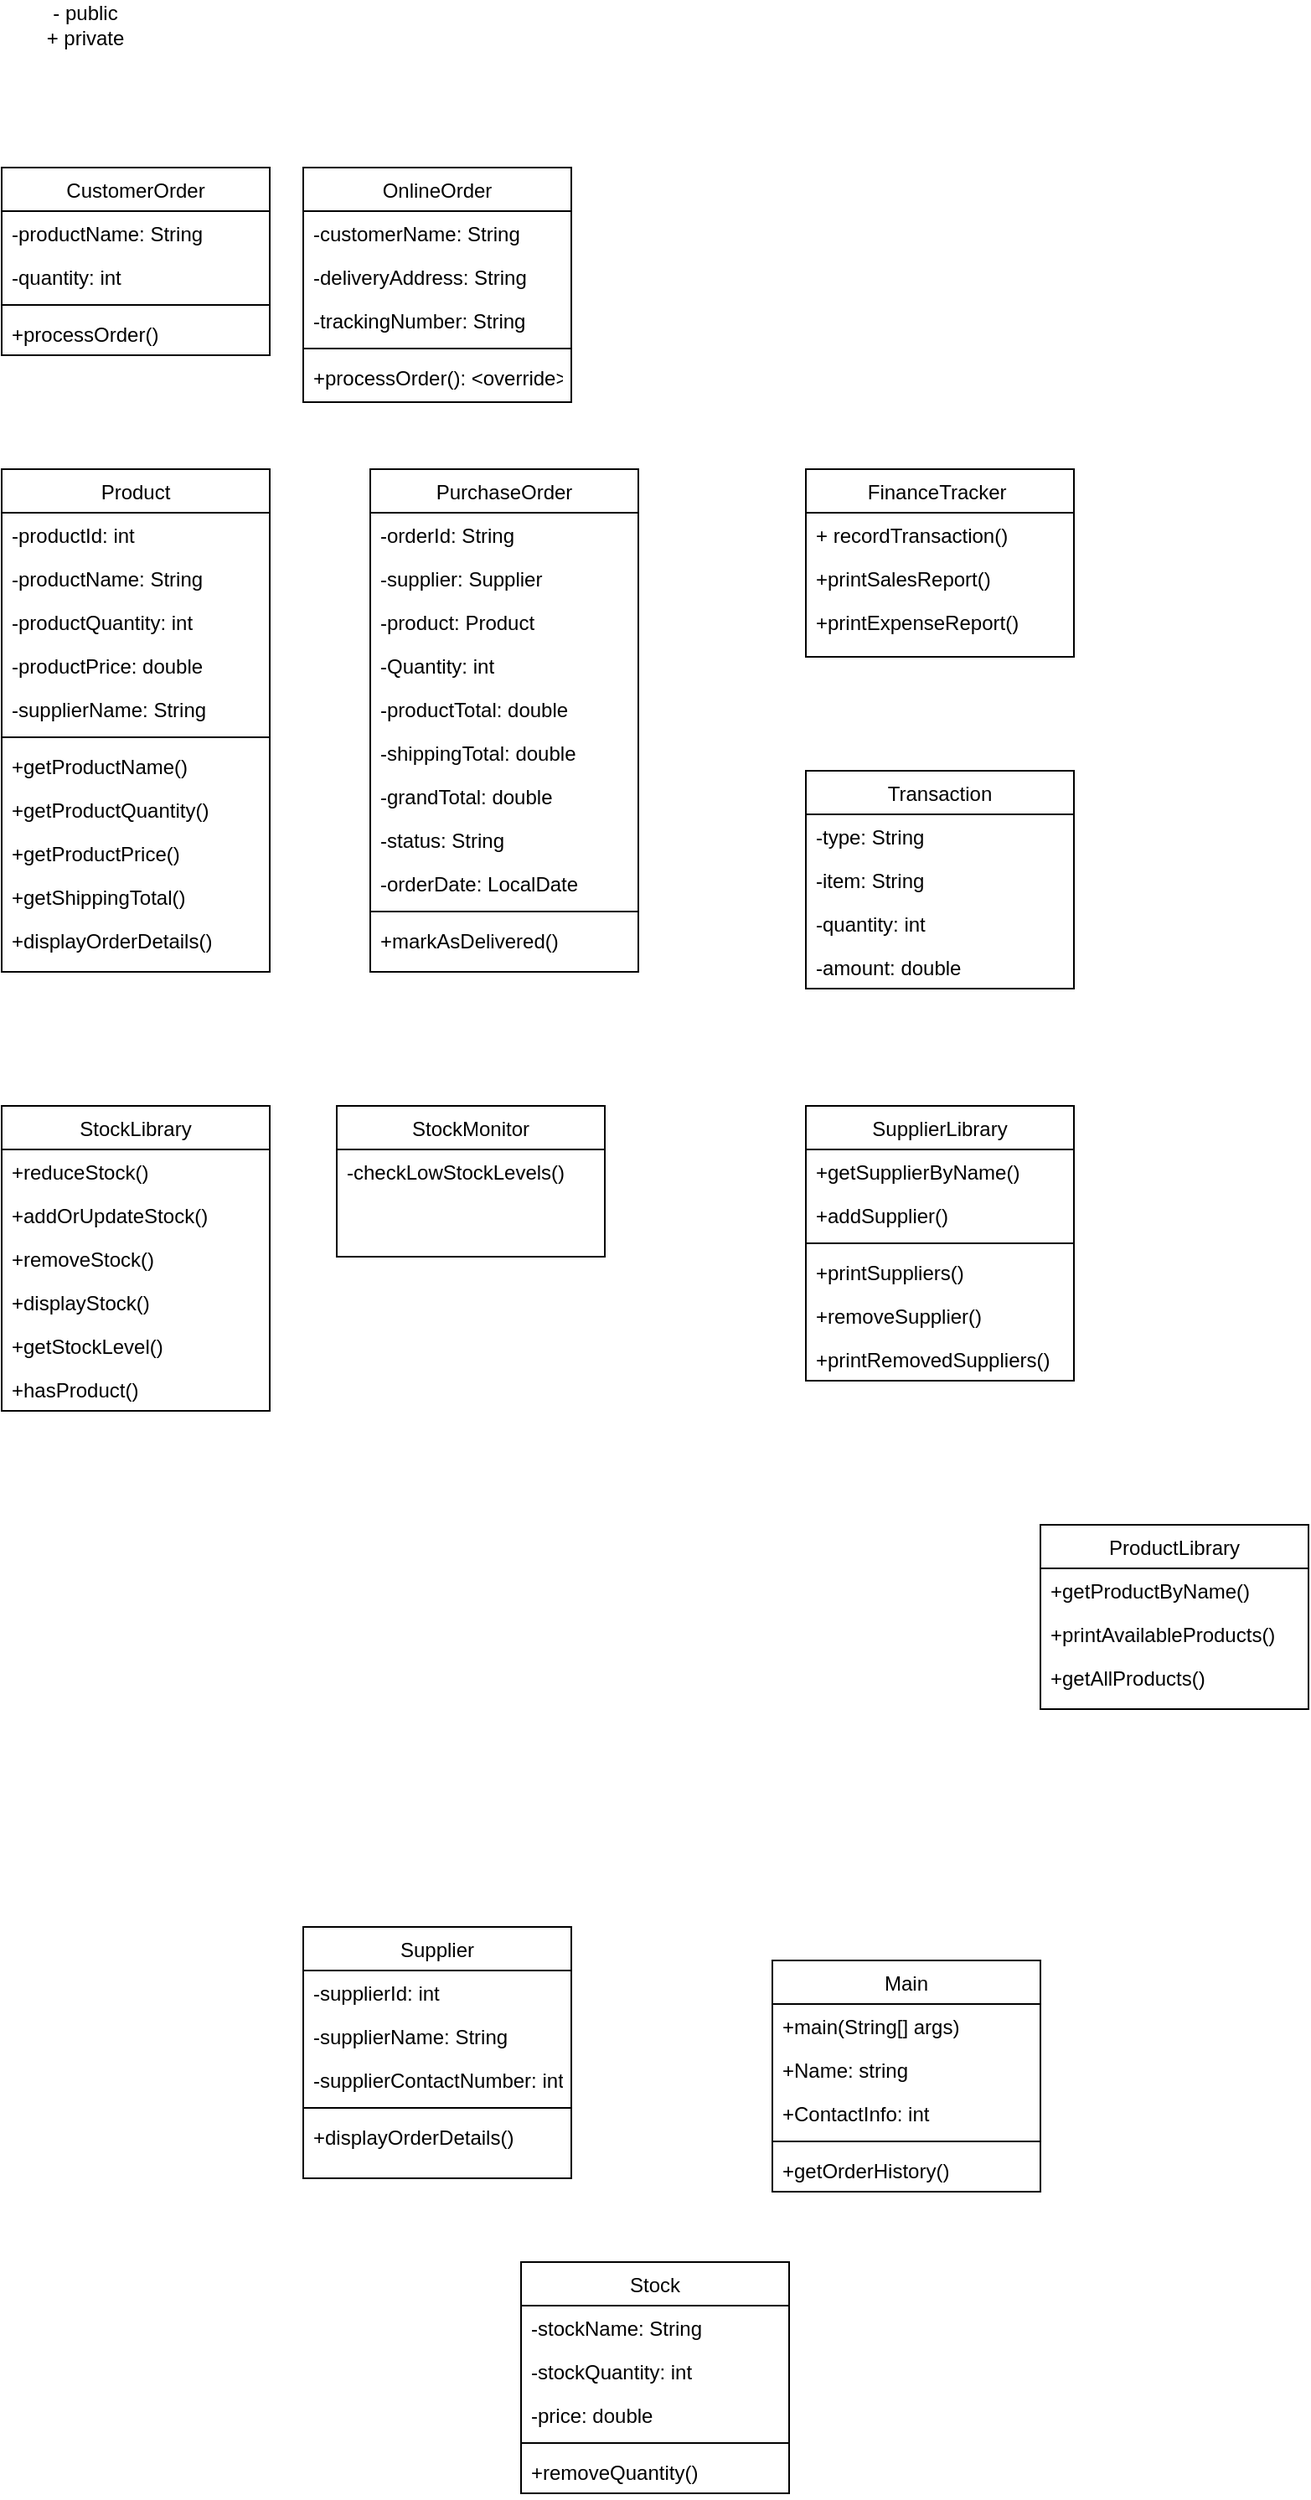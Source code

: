<mxfile version="27.0.6">
  <diagram id="C5RBs43oDa-KdzZeNtuy" name="Page-1">
    <mxGraphModel dx="630" dy="1897" grid="1" gridSize="10" guides="1" tooltips="1" connect="1" arrows="1" fold="1" page="1" pageScale="1" pageWidth="827" pageHeight="1169" math="0" shadow="0">
      <root>
        <mxCell id="WIyWlLk6GJQsqaUBKTNV-0" />
        <mxCell id="WIyWlLk6GJQsqaUBKTNV-1" parent="WIyWlLk6GJQsqaUBKTNV-0" />
        <mxCell id="zkfFHV4jXpPFQw0GAbJ--0" value="Product" style="swimlane;fontStyle=0;align=center;verticalAlign=top;childLayout=stackLayout;horizontal=1;startSize=26;horizontalStack=0;resizeParent=1;resizeLast=0;collapsible=1;marginBottom=0;rounded=0;shadow=0;strokeWidth=1;" parent="WIyWlLk6GJQsqaUBKTNV-1" vertex="1">
          <mxGeometry x="40" y="-540" width="160" height="300" as="geometry">
            <mxRectangle x="220" y="100" width="160" height="26" as="alternateBounds" />
          </mxGeometry>
        </mxCell>
        <mxCell id="zkfFHV4jXpPFQw0GAbJ--1" value="-productId: int" style="text;align=left;verticalAlign=top;spacingLeft=4;spacingRight=4;overflow=hidden;rotatable=0;points=[[0,0.5],[1,0.5]];portConstraint=eastwest;" parent="zkfFHV4jXpPFQw0GAbJ--0" vertex="1">
          <mxGeometry y="26" width="160" height="26" as="geometry" />
        </mxCell>
        <mxCell id="zkfFHV4jXpPFQw0GAbJ--2" value="-productName: String" style="text;align=left;verticalAlign=top;spacingLeft=4;spacingRight=4;overflow=hidden;rotatable=0;points=[[0,0.5],[1,0.5]];portConstraint=eastwest;rounded=0;shadow=0;html=0;" parent="zkfFHV4jXpPFQw0GAbJ--0" vertex="1">
          <mxGeometry y="52" width="160" height="26" as="geometry" />
        </mxCell>
        <mxCell id="CDXV2UiWiPqu5Bf_pPPX-0" value="-productQuantity: int&#xa;" style="text;align=left;verticalAlign=top;spacingLeft=4;spacingRight=4;overflow=hidden;rotatable=0;points=[[0,0.5],[1,0.5]];portConstraint=eastwest;rounded=0;shadow=0;html=0;" parent="zkfFHV4jXpPFQw0GAbJ--0" vertex="1">
          <mxGeometry y="78" width="160" height="26" as="geometry" />
        </mxCell>
        <mxCell id="Kjixekk9Hbc0ymDm51cV-1" value="-productPrice: double&#xa;" style="text;align=left;verticalAlign=top;spacingLeft=4;spacingRight=4;overflow=hidden;rotatable=0;points=[[0,0.5],[1,0.5]];portConstraint=eastwest;rounded=0;shadow=0;html=0;" parent="zkfFHV4jXpPFQw0GAbJ--0" vertex="1">
          <mxGeometry y="104" width="160" height="26" as="geometry" />
        </mxCell>
        <mxCell id="zkfFHV4jXpPFQw0GAbJ--3" value="-supplierName: String&#xa;" style="text;align=left;verticalAlign=top;spacingLeft=4;spacingRight=4;overflow=hidden;rotatable=0;points=[[0,0.5],[1,0.5]];portConstraint=eastwest;rounded=0;shadow=0;html=0;" parent="zkfFHV4jXpPFQw0GAbJ--0" vertex="1">
          <mxGeometry y="130" width="160" height="26" as="geometry" />
        </mxCell>
        <mxCell id="zkfFHV4jXpPFQw0GAbJ--4" value="" style="line;html=1;strokeWidth=1;align=left;verticalAlign=middle;spacingTop=-1;spacingLeft=3;spacingRight=3;rotatable=0;labelPosition=right;points=[];portConstraint=eastwest;" parent="zkfFHV4jXpPFQw0GAbJ--0" vertex="1">
          <mxGeometry y="156" width="160" height="8" as="geometry" />
        </mxCell>
        <mxCell id="Kjixekk9Hbc0ymDm51cV-2" value="+getProductName()&#xa;" style="text;align=left;verticalAlign=top;spacingLeft=4;spacingRight=4;overflow=hidden;rotatable=0;points=[[0,0.5],[1,0.5]];portConstraint=eastwest;" parent="zkfFHV4jXpPFQw0GAbJ--0" vertex="1">
          <mxGeometry y="164" width="160" height="26" as="geometry" />
        </mxCell>
        <mxCell id="Kjixekk9Hbc0ymDm51cV-3" value="+getProductQuantity()&#xa;" style="text;align=left;verticalAlign=top;spacingLeft=4;spacingRight=4;overflow=hidden;rotatable=0;points=[[0,0.5],[1,0.5]];portConstraint=eastwest;" parent="zkfFHV4jXpPFQw0GAbJ--0" vertex="1">
          <mxGeometry y="190" width="160" height="26" as="geometry" />
        </mxCell>
        <mxCell id="Kjixekk9Hbc0ymDm51cV-4" value="+getProductPrice()&#xa;" style="text;align=left;verticalAlign=top;spacingLeft=4;spacingRight=4;overflow=hidden;rotatable=0;points=[[0,0.5],[1,0.5]];portConstraint=eastwest;" parent="zkfFHV4jXpPFQw0GAbJ--0" vertex="1">
          <mxGeometry y="216" width="160" height="26" as="geometry" />
        </mxCell>
        <mxCell id="Kjixekk9Hbc0ymDm51cV-5" value="+getShippingTotal()&#xa;" style="text;align=left;verticalAlign=top;spacingLeft=4;spacingRight=4;overflow=hidden;rotatable=0;points=[[0,0.5],[1,0.5]];portConstraint=eastwest;" parent="zkfFHV4jXpPFQw0GAbJ--0" vertex="1">
          <mxGeometry y="242" width="160" height="26" as="geometry" />
        </mxCell>
        <mxCell id="zkfFHV4jXpPFQw0GAbJ--5" value="+displayOrderDetails()&#xa;" style="text;align=left;verticalAlign=top;spacingLeft=4;spacingRight=4;overflow=hidden;rotatable=0;points=[[0,0.5],[1,0.5]];portConstraint=eastwest;" parent="zkfFHV4jXpPFQw0GAbJ--0" vertex="1">
          <mxGeometry y="268" width="160" height="26" as="geometry" />
        </mxCell>
        <mxCell id="zkfFHV4jXpPFQw0GAbJ--6" value="CustomerOrder" style="swimlane;fontStyle=0;align=center;verticalAlign=top;childLayout=stackLayout;horizontal=1;startSize=26;horizontalStack=0;resizeParent=1;resizeLast=0;collapsible=1;marginBottom=0;rounded=0;shadow=0;strokeWidth=1;" parent="WIyWlLk6GJQsqaUBKTNV-1" vertex="1">
          <mxGeometry x="40" y="-720" width="160" height="112" as="geometry">
            <mxRectangle x="130" y="380" width="160" height="26" as="alternateBounds" />
          </mxGeometry>
        </mxCell>
        <mxCell id="zkfFHV4jXpPFQw0GAbJ--7" value="-productName: String&#xa;" style="text;align=left;verticalAlign=top;spacingLeft=4;spacingRight=4;overflow=hidden;rotatable=0;points=[[0,0.5],[1,0.5]];portConstraint=eastwest;" parent="zkfFHV4jXpPFQw0GAbJ--6" vertex="1">
          <mxGeometry y="26" width="160" height="26" as="geometry" />
        </mxCell>
        <mxCell id="CDXV2UiWiPqu5Bf_pPPX-25" value="-quantity: int" style="text;align=left;verticalAlign=top;spacingLeft=4;spacingRight=4;overflow=hidden;rotatable=0;points=[[0,0.5],[1,0.5]];portConstraint=eastwest;rounded=0;shadow=0;html=0;" parent="zkfFHV4jXpPFQw0GAbJ--6" vertex="1">
          <mxGeometry y="52" width="160" height="26" as="geometry" />
        </mxCell>
        <mxCell id="zkfFHV4jXpPFQw0GAbJ--9" value="" style="line;html=1;strokeWidth=1;align=left;verticalAlign=middle;spacingTop=-1;spacingLeft=3;spacingRight=3;rotatable=0;labelPosition=right;points=[];portConstraint=eastwest;" parent="zkfFHV4jXpPFQw0GAbJ--6" vertex="1">
          <mxGeometry y="78" width="160" height="8" as="geometry" />
        </mxCell>
        <mxCell id="zkfFHV4jXpPFQw0GAbJ--11" value="+processOrder() " style="text;align=left;verticalAlign=top;spacingLeft=4;spacingRight=4;overflow=hidden;rotatable=0;points=[[0,0.5],[1,0.5]];portConstraint=eastwest;" parent="zkfFHV4jXpPFQw0GAbJ--6" vertex="1">
          <mxGeometry y="86" width="160" height="26" as="geometry" />
        </mxCell>
        <mxCell id="zkfFHV4jXpPFQw0GAbJ--17" value="Supplier" style="swimlane;fontStyle=0;align=center;verticalAlign=top;childLayout=stackLayout;horizontal=1;startSize=26;horizontalStack=0;resizeParent=1;resizeLast=0;collapsible=1;marginBottom=0;rounded=0;shadow=0;strokeWidth=1;" parent="WIyWlLk6GJQsqaUBKTNV-1" vertex="1">
          <mxGeometry x="220" y="330" width="160" height="150" as="geometry">
            <mxRectangle x="550" y="140" width="160" height="26" as="alternateBounds" />
          </mxGeometry>
        </mxCell>
        <mxCell id="zkfFHV4jXpPFQw0GAbJ--18" value="-supplierId: int " style="text;align=left;verticalAlign=top;spacingLeft=4;spacingRight=4;overflow=hidden;rotatable=0;points=[[0,0.5],[1,0.5]];portConstraint=eastwest;" parent="zkfFHV4jXpPFQw0GAbJ--17" vertex="1">
          <mxGeometry y="26" width="160" height="26" as="geometry" />
        </mxCell>
        <mxCell id="zkfFHV4jXpPFQw0GAbJ--19" value="-supplierName: String" style="text;align=left;verticalAlign=top;spacingLeft=4;spacingRight=4;overflow=hidden;rotatable=0;points=[[0,0.5],[1,0.5]];portConstraint=eastwest;rounded=0;shadow=0;html=0;" parent="zkfFHV4jXpPFQw0GAbJ--17" vertex="1">
          <mxGeometry y="52" width="160" height="26" as="geometry" />
        </mxCell>
        <mxCell id="zkfFHV4jXpPFQw0GAbJ--20" value="-supplierContactNumber: int" style="text;align=left;verticalAlign=top;spacingLeft=4;spacingRight=4;overflow=hidden;rotatable=0;points=[[0,0.5],[1,0.5]];portConstraint=eastwest;rounded=0;shadow=0;html=0;" parent="zkfFHV4jXpPFQw0GAbJ--17" vertex="1">
          <mxGeometry y="78" width="160" height="26" as="geometry" />
        </mxCell>
        <mxCell id="zkfFHV4jXpPFQw0GAbJ--23" value="" style="line;html=1;strokeWidth=1;align=left;verticalAlign=middle;spacingTop=-1;spacingLeft=3;spacingRight=3;rotatable=0;labelPosition=right;points=[];portConstraint=eastwest;" parent="zkfFHV4jXpPFQw0GAbJ--17" vertex="1">
          <mxGeometry y="104" width="160" height="8" as="geometry" />
        </mxCell>
        <mxCell id="zkfFHV4jXpPFQw0GAbJ--24" value="+displayOrderDetails()" style="text;align=left;verticalAlign=top;spacingLeft=4;spacingRight=4;overflow=hidden;rotatable=0;points=[[0,0.5],[1,0.5]];portConstraint=eastwest;" parent="zkfFHV4jXpPFQw0GAbJ--17" vertex="1">
          <mxGeometry y="112" width="160" height="26" as="geometry" />
        </mxCell>
        <mxCell id="CDXV2UiWiPqu5Bf_pPPX-34" value="Transaction" style="swimlane;fontStyle=0;align=center;verticalAlign=top;childLayout=stackLayout;horizontal=1;startSize=26;horizontalStack=0;resizeParent=1;resizeLast=0;collapsible=1;marginBottom=0;rounded=0;shadow=0;strokeWidth=1;" parent="WIyWlLk6GJQsqaUBKTNV-1" vertex="1">
          <mxGeometry x="520" y="-360" width="160" height="130" as="geometry">
            <mxRectangle x="130" y="380" width="160" height="26" as="alternateBounds" />
          </mxGeometry>
        </mxCell>
        <mxCell id="355NBq37HFmegcokqnDm-32" value="-type: String&#xa;" style="text;align=left;verticalAlign=top;spacingLeft=4;spacingRight=4;overflow=hidden;rotatable=0;points=[[0,0.5],[1,0.5]];portConstraint=eastwest;" vertex="1" parent="CDXV2UiWiPqu5Bf_pPPX-34">
          <mxGeometry y="26" width="160" height="26" as="geometry" />
        </mxCell>
        <mxCell id="CDXV2UiWiPqu5Bf_pPPX-35" value="-item: String&#xa;" style="text;align=left;verticalAlign=top;spacingLeft=4;spacingRight=4;overflow=hidden;rotatable=0;points=[[0,0.5],[1,0.5]];portConstraint=eastwest;" parent="CDXV2UiWiPqu5Bf_pPPX-34" vertex="1">
          <mxGeometry y="52" width="160" height="26" as="geometry" />
        </mxCell>
        <mxCell id="355NBq37HFmegcokqnDm-33" value="-quantity: int" style="text;align=left;verticalAlign=top;spacingLeft=4;spacingRight=4;overflow=hidden;rotatable=0;points=[[0,0.5],[1,0.5]];portConstraint=eastwest;rounded=0;shadow=0;html=0;" vertex="1" parent="CDXV2UiWiPqu5Bf_pPPX-34">
          <mxGeometry y="78" width="160" height="26" as="geometry" />
        </mxCell>
        <mxCell id="CDXV2UiWiPqu5Bf_pPPX-39" value="-amount: double" style="text;align=left;verticalAlign=top;spacingLeft=4;spacingRight=4;overflow=hidden;rotatable=0;points=[[0,0.5],[1,0.5]];portConstraint=eastwest;rounded=0;shadow=0;html=0;" parent="CDXV2UiWiPqu5Bf_pPPX-34" vertex="1">
          <mxGeometry y="104" width="160" height="26" as="geometry" />
        </mxCell>
        <mxCell id="CDXV2UiWiPqu5Bf_pPPX-40" value="FinanceTracker " style="swimlane;fontStyle=0;align=center;verticalAlign=top;childLayout=stackLayout;horizontal=1;startSize=26;horizontalStack=0;resizeParent=1;resizeLast=0;collapsible=1;marginBottom=0;rounded=0;shadow=0;strokeWidth=1;" parent="WIyWlLk6GJQsqaUBKTNV-1" vertex="1">
          <mxGeometry x="520" y="-540" width="160" height="112" as="geometry">
            <mxRectangle x="130" y="380" width="160" height="26" as="alternateBounds" />
          </mxGeometry>
        </mxCell>
        <mxCell id="355NBq37HFmegcokqnDm-30" value="+ recordTransaction()&#xa;" style="text;align=left;verticalAlign=top;spacingLeft=4;spacingRight=4;overflow=hidden;rotatable=0;points=[[0,0.5],[1,0.5]];portConstraint=eastwest;" vertex="1" parent="CDXV2UiWiPqu5Bf_pPPX-40">
          <mxGeometry y="26" width="160" height="26" as="geometry" />
        </mxCell>
        <mxCell id="355NBq37HFmegcokqnDm-31" value="+printSalesReport()&#xa;" style="text;align=left;verticalAlign=top;spacingLeft=4;spacingRight=4;overflow=hidden;rotatable=0;points=[[0,0.5],[1,0.5]];portConstraint=eastwest;" vertex="1" parent="CDXV2UiWiPqu5Bf_pPPX-40">
          <mxGeometry y="52" width="160" height="26" as="geometry" />
        </mxCell>
        <mxCell id="CDXV2UiWiPqu5Bf_pPPX-41" value="+printExpenseReport()&#xa;" style="text;align=left;verticalAlign=top;spacingLeft=4;spacingRight=4;overflow=hidden;rotatable=0;points=[[0,0.5],[1,0.5]];portConstraint=eastwest;" parent="CDXV2UiWiPqu5Bf_pPPX-40" vertex="1">
          <mxGeometry y="78" width="160" height="26" as="geometry" />
        </mxCell>
        <mxCell id="CDXV2UiWiPqu5Bf_pPPX-47" value="StockLibrary" style="swimlane;fontStyle=0;align=center;verticalAlign=top;childLayout=stackLayout;horizontal=1;startSize=26;horizontalStack=0;resizeParent=1;resizeLast=0;collapsible=1;marginBottom=0;rounded=0;shadow=0;strokeWidth=1;" parent="WIyWlLk6GJQsqaUBKTNV-1" vertex="1">
          <mxGeometry x="40" y="-160" width="160" height="182" as="geometry">
            <mxRectangle x="130" y="380" width="160" height="26" as="alternateBounds" />
          </mxGeometry>
        </mxCell>
        <mxCell id="CDXV2UiWiPqu5Bf_pPPX-50" value="+reduceStock()&#xa;" style="text;align=left;verticalAlign=top;spacingLeft=4;spacingRight=4;overflow=hidden;rotatable=0;points=[[0,0.5],[1,0.5]];portConstraint=eastwest;" parent="CDXV2UiWiPqu5Bf_pPPX-47" vertex="1">
          <mxGeometry y="26" width="160" height="26" as="geometry" />
        </mxCell>
        <mxCell id="CDXV2UiWiPqu5Bf_pPPX-52" value="+addOrUpdateStock()&#xa;" style="text;align=left;verticalAlign=top;spacingLeft=4;spacingRight=4;overflow=hidden;rotatable=0;points=[[0,0.5],[1,0.5]];portConstraint=eastwest;" parent="CDXV2UiWiPqu5Bf_pPPX-47" vertex="1">
          <mxGeometry y="52" width="160" height="26" as="geometry" />
        </mxCell>
        <mxCell id="355NBq37HFmegcokqnDm-34" value="+removeStock()&#xa;" style="text;align=left;verticalAlign=top;spacingLeft=4;spacingRight=4;overflow=hidden;rotatable=0;points=[[0,0.5],[1,0.5]];portConstraint=eastwest;" vertex="1" parent="CDXV2UiWiPqu5Bf_pPPX-47">
          <mxGeometry y="78" width="160" height="26" as="geometry" />
        </mxCell>
        <mxCell id="CDXV2UiWiPqu5Bf_pPPX-51" value="+displayStock()&#xa;" style="text;align=left;verticalAlign=top;spacingLeft=4;spacingRight=4;overflow=hidden;rotatable=0;points=[[0,0.5],[1,0.5]];portConstraint=eastwest;" parent="CDXV2UiWiPqu5Bf_pPPX-47" vertex="1">
          <mxGeometry y="104" width="160" height="26" as="geometry" />
        </mxCell>
        <mxCell id="355NBq37HFmegcokqnDm-48" value="+getStockLevel()&#xa;" style="text;align=left;verticalAlign=top;spacingLeft=4;spacingRight=4;overflow=hidden;rotatable=0;points=[[0,0.5],[1,0.5]];portConstraint=eastwest;" vertex="1" parent="CDXV2UiWiPqu5Bf_pPPX-47">
          <mxGeometry y="130" width="160" height="26" as="geometry" />
        </mxCell>
        <mxCell id="355NBq37HFmegcokqnDm-47" value="+hasProduct()&#xa;" style="text;align=left;verticalAlign=top;spacingLeft=4;spacingRight=4;overflow=hidden;rotatable=0;points=[[0,0.5],[1,0.5]];portConstraint=eastwest;" vertex="1" parent="CDXV2UiWiPqu5Bf_pPPX-47">
          <mxGeometry y="156" width="160" height="26" as="geometry" />
        </mxCell>
        <mxCell id="CDXV2UiWiPqu5Bf_pPPX-53" value="Stock" style="swimlane;fontStyle=0;align=center;verticalAlign=top;childLayout=stackLayout;horizontal=1;startSize=26;horizontalStack=0;resizeParent=1;resizeLast=0;collapsible=1;marginBottom=0;rounded=0;shadow=0;strokeWidth=1;" parent="WIyWlLk6GJQsqaUBKTNV-1" vertex="1">
          <mxGeometry x="350" y="530" width="160" height="138" as="geometry">
            <mxRectangle x="130" y="380" width="160" height="26" as="alternateBounds" />
          </mxGeometry>
        </mxCell>
        <mxCell id="355NBq37HFmegcokqnDm-45" value="-stockName: String&#xa;" style="text;align=left;verticalAlign=top;spacingLeft=4;spacingRight=4;overflow=hidden;rotatable=0;points=[[0,0.5],[1,0.5]];portConstraint=eastwest;" vertex="1" parent="CDXV2UiWiPqu5Bf_pPPX-53">
          <mxGeometry y="26" width="160" height="26" as="geometry" />
        </mxCell>
        <mxCell id="355NBq37HFmegcokqnDm-46" value="-stockQuantity: int&#xa;" style="text;align=left;verticalAlign=top;spacingLeft=4;spacingRight=4;overflow=hidden;rotatable=0;points=[[0,0.5],[1,0.5]];portConstraint=eastwest;" vertex="1" parent="CDXV2UiWiPqu5Bf_pPPX-53">
          <mxGeometry y="52" width="160" height="26" as="geometry" />
        </mxCell>
        <mxCell id="CDXV2UiWiPqu5Bf_pPPX-54" value="-price: double&#xa;" style="text;align=left;verticalAlign=top;spacingLeft=4;spacingRight=4;overflow=hidden;rotatable=0;points=[[0,0.5],[1,0.5]];portConstraint=eastwest;" parent="CDXV2UiWiPqu5Bf_pPPX-53" vertex="1">
          <mxGeometry y="78" width="160" height="26" as="geometry" />
        </mxCell>
        <mxCell id="CDXV2UiWiPqu5Bf_pPPX-56" value="" style="line;html=1;strokeWidth=1;align=left;verticalAlign=middle;spacingTop=-1;spacingLeft=3;spacingRight=3;rotatable=0;labelPosition=right;points=[];portConstraint=eastwest;" parent="CDXV2UiWiPqu5Bf_pPPX-53" vertex="1">
          <mxGeometry y="104" width="160" height="8" as="geometry" />
        </mxCell>
        <mxCell id="CDXV2UiWiPqu5Bf_pPPX-57" value="+removeQuantity()" style="text;align=left;verticalAlign=top;spacingLeft=4;spacingRight=4;overflow=hidden;rotatable=0;points=[[0,0.5],[1,0.5]];portConstraint=eastwest;" parent="CDXV2UiWiPqu5Bf_pPPX-53" vertex="1">
          <mxGeometry y="112" width="160" height="26" as="geometry" />
        </mxCell>
        <mxCell id="Kjixekk9Hbc0ymDm51cV-0" value="- public&lt;div&gt;+ private&lt;/div&gt;" style="text;html=1;align=center;verticalAlign=middle;whiteSpace=wrap;rounded=0;" parent="WIyWlLk6GJQsqaUBKTNV-1" vertex="1">
          <mxGeometry x="60" y="-820" width="60" height="30" as="geometry" />
        </mxCell>
        <mxCell id="Kjixekk9Hbc0ymDm51cV-6" value="PurchaseOrder" style="swimlane;fontStyle=0;align=center;verticalAlign=top;childLayout=stackLayout;horizontal=1;startSize=26;horizontalStack=0;resizeParent=1;resizeLast=0;collapsible=1;marginBottom=0;rounded=0;shadow=0;strokeWidth=1;" parent="WIyWlLk6GJQsqaUBKTNV-1" vertex="1">
          <mxGeometry x="260" y="-540" width="160" height="300" as="geometry">
            <mxRectangle x="220" y="100" width="160" height="26" as="alternateBounds" />
          </mxGeometry>
        </mxCell>
        <mxCell id="Kjixekk9Hbc0ymDm51cV-7" value="-orderId: String" style="text;align=left;verticalAlign=top;spacingLeft=4;spacingRight=4;overflow=hidden;rotatable=0;points=[[0,0.5],[1,0.5]];portConstraint=eastwest;" parent="Kjixekk9Hbc0ymDm51cV-6" vertex="1">
          <mxGeometry y="26" width="160" height="26" as="geometry" />
        </mxCell>
        <mxCell id="Kjixekk9Hbc0ymDm51cV-8" value="-supplier: Supplier" style="text;align=left;verticalAlign=top;spacingLeft=4;spacingRight=4;overflow=hidden;rotatable=0;points=[[0,0.5],[1,0.5]];portConstraint=eastwest;rounded=0;shadow=0;html=0;" parent="Kjixekk9Hbc0ymDm51cV-6" vertex="1">
          <mxGeometry y="52" width="160" height="26" as="geometry" />
        </mxCell>
        <mxCell id="Kjixekk9Hbc0ymDm51cV-9" value="-product: Product&#xa;" style="text;align=left;verticalAlign=top;spacingLeft=4;spacingRight=4;overflow=hidden;rotatable=0;points=[[0,0.5],[1,0.5]];portConstraint=eastwest;rounded=0;shadow=0;html=0;" parent="Kjixekk9Hbc0ymDm51cV-6" vertex="1">
          <mxGeometry y="78" width="160" height="26" as="geometry" />
        </mxCell>
        <mxCell id="355NBq37HFmegcokqnDm-24" value="-Quantity: int&#xa;" style="text;align=left;verticalAlign=top;spacingLeft=4;spacingRight=4;overflow=hidden;rotatable=0;points=[[0,0.5],[1,0.5]];portConstraint=eastwest;rounded=0;shadow=0;html=0;" vertex="1" parent="Kjixekk9Hbc0ymDm51cV-6">
          <mxGeometry y="104" width="160" height="26" as="geometry" />
        </mxCell>
        <mxCell id="355NBq37HFmegcokqnDm-25" value="-productTotal: double&#xa;" style="text;align=left;verticalAlign=top;spacingLeft=4;spacingRight=4;overflow=hidden;rotatable=0;points=[[0,0.5],[1,0.5]];portConstraint=eastwest;rounded=0;shadow=0;html=0;" vertex="1" parent="Kjixekk9Hbc0ymDm51cV-6">
          <mxGeometry y="130" width="160" height="26" as="geometry" />
        </mxCell>
        <mxCell id="355NBq37HFmegcokqnDm-26" value="-shippingTotal: double&#xa;" style="text;align=left;verticalAlign=top;spacingLeft=4;spacingRight=4;overflow=hidden;rotatable=0;points=[[0,0.5],[1,0.5]];portConstraint=eastwest;rounded=0;shadow=0;html=0;" vertex="1" parent="Kjixekk9Hbc0ymDm51cV-6">
          <mxGeometry y="156" width="160" height="26" as="geometry" />
        </mxCell>
        <mxCell id="355NBq37HFmegcokqnDm-27" value="-grandTotal: double&#xa;" style="text;align=left;verticalAlign=top;spacingLeft=4;spacingRight=4;overflow=hidden;rotatable=0;points=[[0,0.5],[1,0.5]];portConstraint=eastwest;rounded=0;shadow=0;html=0;" vertex="1" parent="Kjixekk9Hbc0ymDm51cV-6">
          <mxGeometry y="182" width="160" height="26" as="geometry" />
        </mxCell>
        <mxCell id="355NBq37HFmegcokqnDm-28" value="-status: String&#xa;" style="text;align=left;verticalAlign=top;spacingLeft=4;spacingRight=4;overflow=hidden;rotatable=0;points=[[0,0.5],[1,0.5]];portConstraint=eastwest;rounded=0;shadow=0;html=0;" vertex="1" parent="Kjixekk9Hbc0ymDm51cV-6">
          <mxGeometry y="208" width="160" height="26" as="geometry" />
        </mxCell>
        <mxCell id="Kjixekk9Hbc0ymDm51cV-10" value="-orderDate: LocalDate&#xa;" style="text;align=left;verticalAlign=top;spacingLeft=4;spacingRight=4;overflow=hidden;rotatable=0;points=[[0,0.5],[1,0.5]];portConstraint=eastwest;rounded=0;shadow=0;html=0;" parent="Kjixekk9Hbc0ymDm51cV-6" vertex="1">
          <mxGeometry y="234" width="160" height="26" as="geometry" />
        </mxCell>
        <mxCell id="Kjixekk9Hbc0ymDm51cV-12" value="" style="line;html=1;strokeWidth=1;align=left;verticalAlign=middle;spacingTop=-1;spacingLeft=3;spacingRight=3;rotatable=0;labelPosition=right;points=[];portConstraint=eastwest;" parent="Kjixekk9Hbc0ymDm51cV-6" vertex="1">
          <mxGeometry y="260" width="160" height="8" as="geometry" />
        </mxCell>
        <mxCell id="Kjixekk9Hbc0ymDm51cV-13" value="+markAsDelivered()&#xa;" style="text;align=left;verticalAlign=top;spacingLeft=4;spacingRight=4;overflow=hidden;rotatable=0;points=[[0,0.5],[1,0.5]];portConstraint=eastwest;" parent="Kjixekk9Hbc0ymDm51cV-6" vertex="1">
          <mxGeometry y="268" width="160" height="26" as="geometry" />
        </mxCell>
        <mxCell id="Kjixekk9Hbc0ymDm51cV-19" value="ProductLibrary" style="swimlane;fontStyle=0;align=center;verticalAlign=top;childLayout=stackLayout;horizontal=1;startSize=26;horizontalStack=0;resizeParent=1;resizeLast=0;collapsible=1;marginBottom=0;rounded=0;shadow=0;strokeWidth=1;" parent="WIyWlLk6GJQsqaUBKTNV-1" vertex="1">
          <mxGeometry x="660" y="90" width="160" height="110" as="geometry">
            <mxRectangle x="220" y="100" width="160" height="26" as="alternateBounds" />
          </mxGeometry>
        </mxCell>
        <mxCell id="Kjixekk9Hbc0ymDm51cV-26" value="+getProductByName()&#xa;" style="text;align=left;verticalAlign=top;spacingLeft=4;spacingRight=4;overflow=hidden;rotatable=0;points=[[0,0.5],[1,0.5]];portConstraint=eastwest;" parent="Kjixekk9Hbc0ymDm51cV-19" vertex="1">
          <mxGeometry y="26" width="160" height="26" as="geometry" />
        </mxCell>
        <mxCell id="Kjixekk9Hbc0ymDm51cV-27" value="+printAvailableProducts()&#xa;" style="text;align=left;verticalAlign=top;spacingLeft=4;spacingRight=4;overflow=hidden;rotatable=0;points=[[0,0.5],[1,0.5]];portConstraint=eastwest;" parent="Kjixekk9Hbc0ymDm51cV-19" vertex="1">
          <mxGeometry y="52" width="160" height="26" as="geometry" />
        </mxCell>
        <mxCell id="Kjixekk9Hbc0ymDm51cV-28" value="+getAllProducts()&#xa;" style="text;align=left;verticalAlign=top;spacingLeft=4;spacingRight=4;overflow=hidden;rotatable=0;points=[[0,0.5],[1,0.5]];portConstraint=eastwest;" parent="Kjixekk9Hbc0ymDm51cV-19" vertex="1">
          <mxGeometry y="78" width="160" height="26" as="geometry" />
        </mxCell>
        <mxCell id="355NBq37HFmegcokqnDm-0" value="Main" style="swimlane;fontStyle=0;align=center;verticalAlign=top;childLayout=stackLayout;horizontal=1;startSize=26;horizontalStack=0;resizeParent=1;resizeLast=0;collapsible=1;marginBottom=0;rounded=0;shadow=0;strokeWidth=1;" vertex="1" parent="WIyWlLk6GJQsqaUBKTNV-1">
          <mxGeometry x="500" y="350" width="160" height="138" as="geometry">
            <mxRectangle x="550" y="140" width="160" height="26" as="alternateBounds" />
          </mxGeometry>
        </mxCell>
        <mxCell id="355NBq37HFmegcokqnDm-1" value="+main(String[] args)" style="text;align=left;verticalAlign=top;spacingLeft=4;spacingRight=4;overflow=hidden;rotatable=0;points=[[0,0.5],[1,0.5]];portConstraint=eastwest;" vertex="1" parent="355NBq37HFmegcokqnDm-0">
          <mxGeometry y="26" width="160" height="26" as="geometry" />
        </mxCell>
        <mxCell id="355NBq37HFmegcokqnDm-2" value="+Name: string" style="text;align=left;verticalAlign=top;spacingLeft=4;spacingRight=4;overflow=hidden;rotatable=0;points=[[0,0.5],[1,0.5]];portConstraint=eastwest;rounded=0;shadow=0;html=0;" vertex="1" parent="355NBq37HFmegcokqnDm-0">
          <mxGeometry y="52" width="160" height="26" as="geometry" />
        </mxCell>
        <mxCell id="355NBq37HFmegcokqnDm-3" value="+ContactInfo: int" style="text;align=left;verticalAlign=top;spacingLeft=4;spacingRight=4;overflow=hidden;rotatable=0;points=[[0,0.5],[1,0.5]];portConstraint=eastwest;rounded=0;shadow=0;html=0;" vertex="1" parent="355NBq37HFmegcokqnDm-0">
          <mxGeometry y="78" width="160" height="26" as="geometry" />
        </mxCell>
        <mxCell id="355NBq37HFmegcokqnDm-4" value="" style="line;html=1;strokeWidth=1;align=left;verticalAlign=middle;spacingTop=-1;spacingLeft=3;spacingRight=3;rotatable=0;labelPosition=right;points=[];portConstraint=eastwest;" vertex="1" parent="355NBq37HFmegcokqnDm-0">
          <mxGeometry y="104" width="160" height="8" as="geometry" />
        </mxCell>
        <mxCell id="355NBq37HFmegcokqnDm-5" value="+getOrderHistory()" style="text;align=left;verticalAlign=top;spacingLeft=4;spacingRight=4;overflow=hidden;rotatable=0;points=[[0,0.5],[1,0.5]];portConstraint=eastwest;" vertex="1" parent="355NBq37HFmegcokqnDm-0">
          <mxGeometry y="112" width="160" height="26" as="geometry" />
        </mxCell>
        <mxCell id="355NBq37HFmegcokqnDm-6" value="OnlineOrder" style="swimlane;fontStyle=0;align=center;verticalAlign=top;childLayout=stackLayout;horizontal=1;startSize=26;horizontalStack=0;resizeParent=1;resizeLast=0;collapsible=1;marginBottom=0;rounded=0;shadow=0;strokeWidth=1;" vertex="1" parent="WIyWlLk6GJQsqaUBKTNV-1">
          <mxGeometry x="220" y="-720" width="160" height="140" as="geometry">
            <mxRectangle x="130" y="380" width="160" height="26" as="alternateBounds" />
          </mxGeometry>
        </mxCell>
        <mxCell id="355NBq37HFmegcokqnDm-7" value="-customerName: String&#xa;" style="text;align=left;verticalAlign=top;spacingLeft=4;spacingRight=4;overflow=hidden;rotatable=0;points=[[0,0.5],[1,0.5]];portConstraint=eastwest;" vertex="1" parent="355NBq37HFmegcokqnDm-6">
          <mxGeometry y="26" width="160" height="26" as="geometry" />
        </mxCell>
        <mxCell id="355NBq37HFmegcokqnDm-8" value="-deliveryAddress: String" style="text;align=left;verticalAlign=top;spacingLeft=4;spacingRight=4;overflow=hidden;rotatable=0;points=[[0,0.5],[1,0.5]];portConstraint=eastwest;rounded=0;shadow=0;html=0;" vertex="1" parent="355NBq37HFmegcokqnDm-6">
          <mxGeometry y="52" width="160" height="26" as="geometry" />
        </mxCell>
        <mxCell id="355NBq37HFmegcokqnDm-9" value="-trackingNumber: String" style="text;align=left;verticalAlign=top;spacingLeft=4;spacingRight=4;overflow=hidden;rotatable=0;points=[[0,0.5],[1,0.5]];portConstraint=eastwest;rounded=0;shadow=0;html=0;" vertex="1" parent="355NBq37HFmegcokqnDm-6">
          <mxGeometry y="78" width="160" height="26" as="geometry" />
        </mxCell>
        <mxCell id="355NBq37HFmegcokqnDm-10" value="" style="line;html=1;strokeWidth=1;align=left;verticalAlign=middle;spacingTop=-1;spacingLeft=3;spacingRight=3;rotatable=0;labelPosition=right;points=[];portConstraint=eastwest;" vertex="1" parent="355NBq37HFmegcokqnDm-6">
          <mxGeometry y="104" width="160" height="8" as="geometry" />
        </mxCell>
        <mxCell id="355NBq37HFmegcokqnDm-12" value="+processOrder(): &lt;override&gt;" style="text;align=left;verticalAlign=top;spacingLeft=4;spacingRight=4;overflow=hidden;rotatable=0;points=[[0,0.5],[1,0.5]];portConstraint=eastwest;" vertex="1" parent="355NBq37HFmegcokqnDm-6">
          <mxGeometry y="112" width="160" height="26" as="geometry" />
        </mxCell>
        <mxCell id="355NBq37HFmegcokqnDm-17" value="SupplierLibrary" style="swimlane;fontStyle=0;align=center;verticalAlign=top;childLayout=stackLayout;horizontal=1;startSize=26;horizontalStack=0;resizeParent=1;resizeLast=0;collapsible=1;marginBottom=0;rounded=0;shadow=0;strokeWidth=1;" vertex="1" parent="WIyWlLk6GJQsqaUBKTNV-1">
          <mxGeometry x="520" y="-160" width="160" height="164" as="geometry">
            <mxRectangle x="550" y="140" width="160" height="26" as="alternateBounds" />
          </mxGeometry>
        </mxCell>
        <mxCell id="355NBq37HFmegcokqnDm-18" value="+getSupplierByName() " style="text;align=left;verticalAlign=top;spacingLeft=4;spacingRight=4;overflow=hidden;rotatable=0;points=[[0,0.5],[1,0.5]];portConstraint=eastwest;" vertex="1" parent="355NBq37HFmegcokqnDm-17">
          <mxGeometry y="26" width="160" height="26" as="geometry" />
        </mxCell>
        <mxCell id="355NBq37HFmegcokqnDm-42" value="+addSupplier()" style="text;align=left;verticalAlign=top;spacingLeft=4;spacingRight=4;overflow=hidden;rotatable=0;points=[[0,0.5],[1,0.5]];portConstraint=eastwest;" vertex="1" parent="355NBq37HFmegcokqnDm-17">
          <mxGeometry y="52" width="160" height="26" as="geometry" />
        </mxCell>
        <mxCell id="355NBq37HFmegcokqnDm-21" value="" style="line;html=1;strokeWidth=1;align=left;verticalAlign=middle;spacingTop=-1;spacingLeft=3;spacingRight=3;rotatable=0;labelPosition=right;points=[];portConstraint=eastwest;" vertex="1" parent="355NBq37HFmegcokqnDm-17">
          <mxGeometry y="78" width="160" height="8" as="geometry" />
        </mxCell>
        <mxCell id="355NBq37HFmegcokqnDm-43" value="+printSuppliers()" style="text;align=left;verticalAlign=top;spacingLeft=4;spacingRight=4;overflow=hidden;rotatable=0;points=[[0,0.5],[1,0.5]];portConstraint=eastwest;" vertex="1" parent="355NBq37HFmegcokqnDm-17">
          <mxGeometry y="86" width="160" height="26" as="geometry" />
        </mxCell>
        <mxCell id="355NBq37HFmegcokqnDm-44" value="+removeSupplier()" style="text;align=left;verticalAlign=top;spacingLeft=4;spacingRight=4;overflow=hidden;rotatable=0;points=[[0,0.5],[1,0.5]];portConstraint=eastwest;" vertex="1" parent="355NBq37HFmegcokqnDm-17">
          <mxGeometry y="112" width="160" height="26" as="geometry" />
        </mxCell>
        <mxCell id="355NBq37HFmegcokqnDm-22" value="+printRemovedSuppliers()" style="text;align=left;verticalAlign=top;spacingLeft=4;spacingRight=4;overflow=hidden;rotatable=0;points=[[0,0.5],[1,0.5]];portConstraint=eastwest;" vertex="1" parent="355NBq37HFmegcokqnDm-17">
          <mxGeometry y="138" width="160" height="26" as="geometry" />
        </mxCell>
        <mxCell id="355NBq37HFmegcokqnDm-35" value="StockMonitor" style="swimlane;fontStyle=0;align=center;verticalAlign=top;childLayout=stackLayout;horizontal=1;startSize=26;horizontalStack=0;resizeParent=1;resizeLast=0;collapsible=1;marginBottom=0;rounded=0;shadow=0;strokeWidth=1;" vertex="1" parent="WIyWlLk6GJQsqaUBKTNV-1">
          <mxGeometry x="240" y="-160" width="160" height="90" as="geometry">
            <mxRectangle x="130" y="380" width="160" height="26" as="alternateBounds" />
          </mxGeometry>
        </mxCell>
        <mxCell id="355NBq37HFmegcokqnDm-38" value="-checkLowStockLevels()" style="text;align=left;verticalAlign=top;spacingLeft=4;spacingRight=4;overflow=hidden;rotatable=0;points=[[0,0.5],[1,0.5]];portConstraint=eastwest;" vertex="1" parent="355NBq37HFmegcokqnDm-35">
          <mxGeometry y="26" width="160" height="26" as="geometry" />
        </mxCell>
      </root>
    </mxGraphModel>
  </diagram>
</mxfile>
